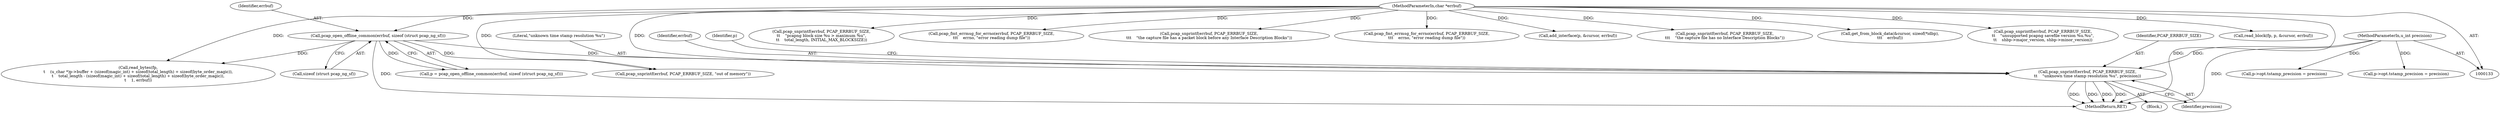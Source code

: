 digraph "0_libpcap_87d6bef033062f969e70fa40c43dfd945d5a20ab@pointer" {
"1000341" [label="(Call,pcap_snprintf(errbuf, PCAP_ERRBUF_SIZE,\n\t\t    \"unknown time stamp resolution %u\", precision))"];
"1000298" [label="(Call,pcap_open_offline_common(errbuf, sizeof (struct pcap_ng_sf)))"];
"1000137" [label="(MethodParameterIn,char *errbuf)"];
"1000136" [label="(MethodParameterIn,u_int precision)"];
"1000341" [label="(Call,pcap_snprintf(errbuf, PCAP_ERRBUF_SIZE,\n\t\t    \"unknown time stamp resolution %u\", precision))"];
"1000136" [label="(MethodParameterIn,u_int precision)"];
"1000284" [label="(Call,pcap_snprintf(errbuf, PCAP_ERRBUF_SIZE,\n\t\t    \"pcapng block size %u > maximum %u\",\n\t\t    total_length, INITIAL_MAX_BLOCKSIZE))"];
"1000296" [label="(Call,p = pcap_open_offline_common(errbuf, sizeof (struct pcap_ng_sf)))"];
"1000344" [label="(Literal,\"unknown time stamp resolution %u\")"];
"1000342" [label="(Identifier,errbuf)"];
"1000191" [label="(Call,pcap_fmt_errmsg_for_errno(errbuf, PCAP_ERRBUF_SIZE,\n\t\t\t    errno, \"error reading dump file\"))"];
"1000298" [label="(Call,pcap_open_offline_common(errbuf, sizeof (struct pcap_ng_sf)))"];
"1000622" [label="(Call,pcap_snprintf(errbuf, PCAP_ERRBUF_SIZE,\n\t\t\t    \"the capture file has a packet block before any Interface Description Blocks\"))"];
"1000223" [label="(Call,pcap_fmt_errmsg_for_errno(errbuf, PCAP_ERRBUF_SIZE,\n\t\t\t    errno, \"error reading dump file\"))"];
"1000300" [label="(Call,sizeof (struct pcap_ng_sf))"];
"1000536" [label="(Call,p->opt.tstamp_precision = precision)"];
"1000354" [label="(Call,p->opt.tstamp_precision = precision)"];
"1000707" [label="(MethodReturn,RET)"];
"1000137" [label="(MethodParameterIn,char *errbuf)"];
"1000612" [label="(Call,add_interface(p, &cursor, errbuf))"];
"1000347" [label="(Identifier,p)"];
"1000325" [label="(Block,)"];
"1000392" [label="(Call,pcap_snprintf(errbuf, PCAP_ERRBUF_SIZE, \"out of memory\"))"];
"1000558" [label="(Call,pcap_snprintf(errbuf, PCAP_ERRBUF_SIZE,\n\t\t\t    \"the capture file has no Interface Description Blocks\"))"];
"1000577" [label="(Call,get_from_block_data(&cursor, sizeof(*idbp),\n\t\t\t    errbuf))"];
"1000511" [label="(Call,pcap_snprintf(errbuf, PCAP_ERRBUF_SIZE,\n\t\t    \"unsupported pcapng savefile version %u.%u\",\n\t\t    shbp->major_version, shbp->minor_version))"];
"1000345" [label="(Identifier,precision)"];
"1000445" [label="(Call,read_bytes(fp,\n\t    (u_char *)p->buffer + (sizeof(magic_int) + sizeof(total_length) + sizeof(byte_order_magic)),\n\t    total_length - (sizeof(magic_int) + sizeof(total_length) + sizeof(byte_order_magic)),\n\t    1, errbuf))"];
"1000547" [label="(Call,read_block(fp, p, &cursor, errbuf))"];
"1000299" [label="(Identifier,errbuf)"];
"1000343" [label="(Identifier,PCAP_ERRBUF_SIZE)"];
"1000341" -> "1000325"  [label="AST: "];
"1000341" -> "1000345"  [label="CFG: "];
"1000342" -> "1000341"  [label="AST: "];
"1000343" -> "1000341"  [label="AST: "];
"1000344" -> "1000341"  [label="AST: "];
"1000345" -> "1000341"  [label="AST: "];
"1000347" -> "1000341"  [label="CFG: "];
"1000341" -> "1000707"  [label="DDG: "];
"1000341" -> "1000707"  [label="DDG: "];
"1000341" -> "1000707"  [label="DDG: "];
"1000341" -> "1000707"  [label="DDG: "];
"1000298" -> "1000341"  [label="DDG: "];
"1000137" -> "1000341"  [label="DDG: "];
"1000136" -> "1000341"  [label="DDG: "];
"1000298" -> "1000296"  [label="AST: "];
"1000298" -> "1000300"  [label="CFG: "];
"1000299" -> "1000298"  [label="AST: "];
"1000300" -> "1000298"  [label="AST: "];
"1000296" -> "1000298"  [label="CFG: "];
"1000298" -> "1000707"  [label="DDG: "];
"1000298" -> "1000296"  [label="DDG: "];
"1000137" -> "1000298"  [label="DDG: "];
"1000298" -> "1000392"  [label="DDG: "];
"1000298" -> "1000445"  [label="DDG: "];
"1000137" -> "1000133"  [label="AST: "];
"1000137" -> "1000707"  [label="DDG: "];
"1000137" -> "1000191"  [label="DDG: "];
"1000137" -> "1000223"  [label="DDG: "];
"1000137" -> "1000284"  [label="DDG: "];
"1000137" -> "1000392"  [label="DDG: "];
"1000137" -> "1000445"  [label="DDG: "];
"1000137" -> "1000511"  [label="DDG: "];
"1000137" -> "1000547"  [label="DDG: "];
"1000137" -> "1000558"  [label="DDG: "];
"1000137" -> "1000577"  [label="DDG: "];
"1000137" -> "1000612"  [label="DDG: "];
"1000137" -> "1000622"  [label="DDG: "];
"1000136" -> "1000133"  [label="AST: "];
"1000136" -> "1000707"  [label="DDG: "];
"1000136" -> "1000354"  [label="DDG: "];
"1000136" -> "1000536"  [label="DDG: "];
}
